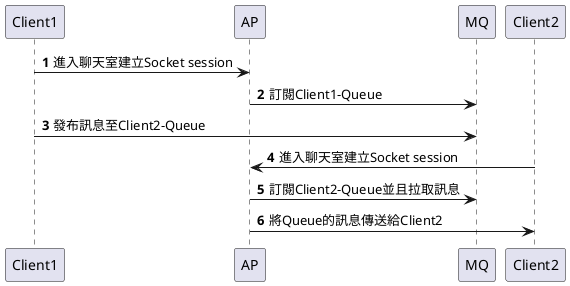 @startuml
autonumber
Client1 -> AP : 進入聊天室建立Socket session
AP -> MQ : 訂閱Client1-Queue
Client1 -> MQ : 發布訊息至Client2-Queue
Client2 -> AP : 進入聊天室建立Socket session
AP -> MQ : 訂閱Client2-Queue並且拉取訊息
AP -> Client2 : 將Queue的訊息傳送給Client2
@enduml
